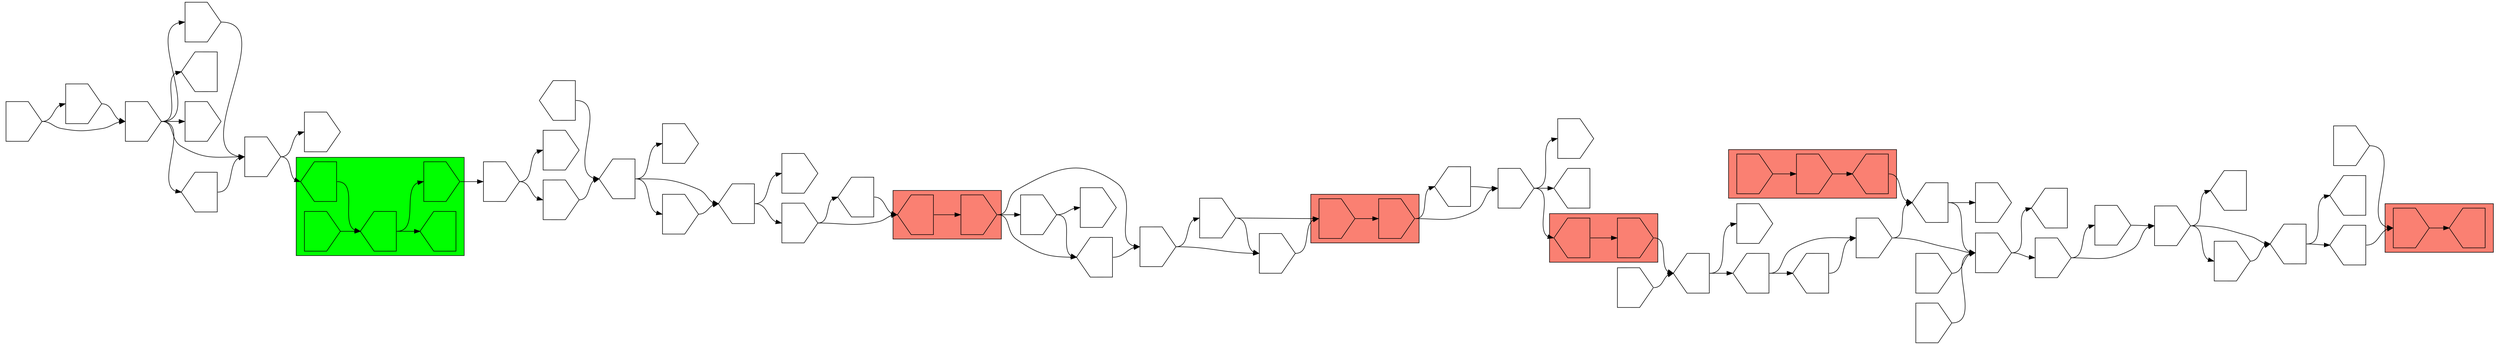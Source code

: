 digraph asm {
	rotate=90;
	edge [headport=n,tailport=s];
subgraph cluster_C14464_18947 {
	14464 [label="",height=1,width=1,shape=house];
	18947 [label="",height=1,width=1,shape=invhouse];
	style=filled;
	fillcolor=salmon;
}
subgraph cluster_C19986_12318 {
	19986 [label="",height=1,width=1,shape=invhouse];
	12318 [label="",height=1,width=1,shape=house];
	style=filled;
	fillcolor=salmon;
}
subgraph cluster_C12719_8900_3199 {
	12719 [label="",height=1,width=1,shape=invhouse];
	8900 [label="",height=1,width=1,shape=invhouse];
	3199 [label="",height=1,width=1,shape=house];
	style=filled;
	fillcolor=salmon;
}
subgraph cluster_C4963_19897 {
	4963 [label="",height=1,width=1,shape=invhouse];
	19897 [label="",height=1,width=1,shape=invhouse];
	style=filled;
	fillcolor=salmon;
}
subgraph cluster_C106_4320 {
	106 [label="",height=1,width=1,shape=house];
	4320 [label="",height=1,width=1,shape=invhouse];
	style=filled;
	fillcolor=salmon;
}
subgraph cluster_R1226_8076_2484_12127_21544 {
	1226 [label="",height=1,width=1,shape=house];
	8076 [label="",height=1,width=1,shape=invhouse];
	2484 [label="",height=1,width=1,shape=house];
	12127 [label="",height=1,width=1,shape=house];
	21544 [label="",height=1,width=1,shape=invhouse];
	style=filled;
	fillcolor=green;
}
	14478 [label="",height=1,width=1,shape=house];
	5861 [label="",height=1,width=1,shape=house];
	2774 [label="",height=1,width=1,shape=invhouse];
	2005 [label="",height=1,width=1,shape=invhouse];
	6387 [label="",height=1,width=1,shape=invhouse];
	4707 [label="",height=1,width=1,shape=invhouse];
	4487 [label="",height=1,width=1,shape=house];
	16474 [label="",height=1,width=1,shape=house];
	10966 [label="",height=1,width=1,shape=invhouse];
	18236 [label="",height=1,width=1,shape=house];
	15386 [label="",height=1,width=1,shape=invhouse];
	15362 [label="",height=1,width=1,shape=house];
	15721 [label="",height=1,width=1,shape=invhouse];
	15164 [label="",height=1,width=1,shape=house];
	7912 [label="",height=1,width=1,shape=house];
	11866 [label="",height=1,width=1,shape=invhouse];
	8964 [label="",height=1,width=1,shape=invhouse];
	10630 [label="",height=1,width=1,shape=invhouse];
	15262 [label="",height=1,width=1,shape=house];
	16814 [label="",height=1,width=1,shape=invhouse];
	18641 [label="",height=1,width=1,shape=invhouse];
	2743 [label="",height=1,width=1,shape=invhouse];
	5395 [label="",height=1,width=1,shape=house];
	19022 [label="",height=1,width=1,shape=invhouse];
	16739 [label="",height=1,width=1,shape=house];
	11387 [label="",height=1,width=1,shape=invhouse];
	9089 [label="",height=1,width=1,shape=invhouse];
	15970 [label="",height=1,width=1,shape=invhouse];
	13667 [label="",height=1,width=1,shape=invhouse];
	16396 [label="",height=1,width=1,shape=house];
	18401 [label="",height=1,width=1,shape=invhouse];
	6630 [label="",height=1,width=1,shape=house];
	6631 [label="",height=1,width=1,shape=invhouse];
	20578 [label="",height=1,width=1,shape=house];
	14601 [label="",height=1,width=1,shape=invhouse];
	1065 [label="",height=1,width=1,shape=house];
	10713 [label="",height=1,width=1,shape=invhouse];
	10715 [label="",height=1,width=1,shape=invhouse];
	15622 [label="",height=1,width=1,shape=house];
	20030 [label="",height=1,width=1,shape=invhouse];
	2547 [label="",height=1,width=1,shape=invhouse];
	15089 [label="",height=1,width=1,shape=invhouse];
	12136 [label="",height=1,width=1,shape=invhouse];
	275 [label="",height=1,width=1,shape=invhouse];
	14010 [label="",height=1,width=1,shape=invhouse];
	21176 [label="",height=1,width=1,shape=invhouse];
	8726 [label="",height=1,width=1,shape=invhouse];
	15912 [label="",height=1,width=1,shape=house];
	18366 [label="",height=1,width=1,shape=house];
	7217 [label="",height=1,width=1,shape=invhouse];
	13657 [label="",height=1,width=1,shape=invhouse];
	14464 -> 18947
	18947 -> 14478
	14478 -> 5861
	14478 -> 16814
	5861 -> 2774
	5861 -> 15262
	2774 -> 2005
	2774 -> 7912
	2005 -> 6387
	2005 -> 15164
	6387 -> 4707
	6387 -> 15721
	4707 -> 4487
	4707 -> 15362
	4707 -> 15386
	4487 -> 16474
	4487 -> 18236
	16474 -> 19986
	19986 -> 12318
	10966 -> 19986
	15386 -> 4487
	15721 -> 4707
	7912 -> 2005
	7912 -> 11866
	3199 -> 7912
	8900 -> 3199
	12719 -> 8900
	8964 -> 2005
	10630 -> 2005
	15262 -> 2774
	18641 -> 14478
	2743 -> 5395
	2743 -> 14464
	2743 -> 19022
	16739 -> 2743
	19897 -> 2743
	19897 -> 16739
	4963 -> 19897
	11387 -> 4963
	9089 -> 11387
	9089 -> 15970
	15970 -> 4963
	15970 -> 11387
	4320 -> 9089
	4320 -> 13667
	4320 -> 16396
	13667 -> 16396
	13667 -> 18401
	16396 -> 9089
	106 -> 4320
	6630 -> 106
	6631 -> 106
	6631 -> 6630
	20578 -> 6631
	20578 -> 14601
	1065 -> 10713
	1065 -> 10715
	1065 -> 20578
	10713 -> 20578
	15622 -> 1065
	20030 -> 1065
	2547 -> 15089
	2547 -> 20030
	21544 -> 2547
	2484 -> 12127
	2484 -> 21544
	1226 -> 2484
	12136 -> 275
	12136 -> 1226
	14010 -> 12136
	21176 -> 8726
	21176 -> 12136
	21176 -> 14010
	21176 -> 15912
	21176 -> 18366
	18366 -> 12136
	7217 -> 13657
	7217 -> 21176
	13657 -> 21176
	8076 -> 2484
}